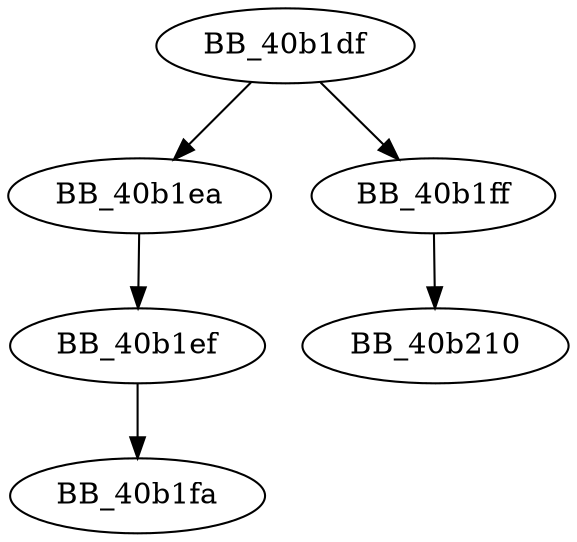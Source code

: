 DiGraph __msize{
BB_40b1df->BB_40b1ea
BB_40b1df->BB_40b1ff
BB_40b1ea->BB_40b1ef
BB_40b1ef->BB_40b1fa
BB_40b1ff->BB_40b210
}
